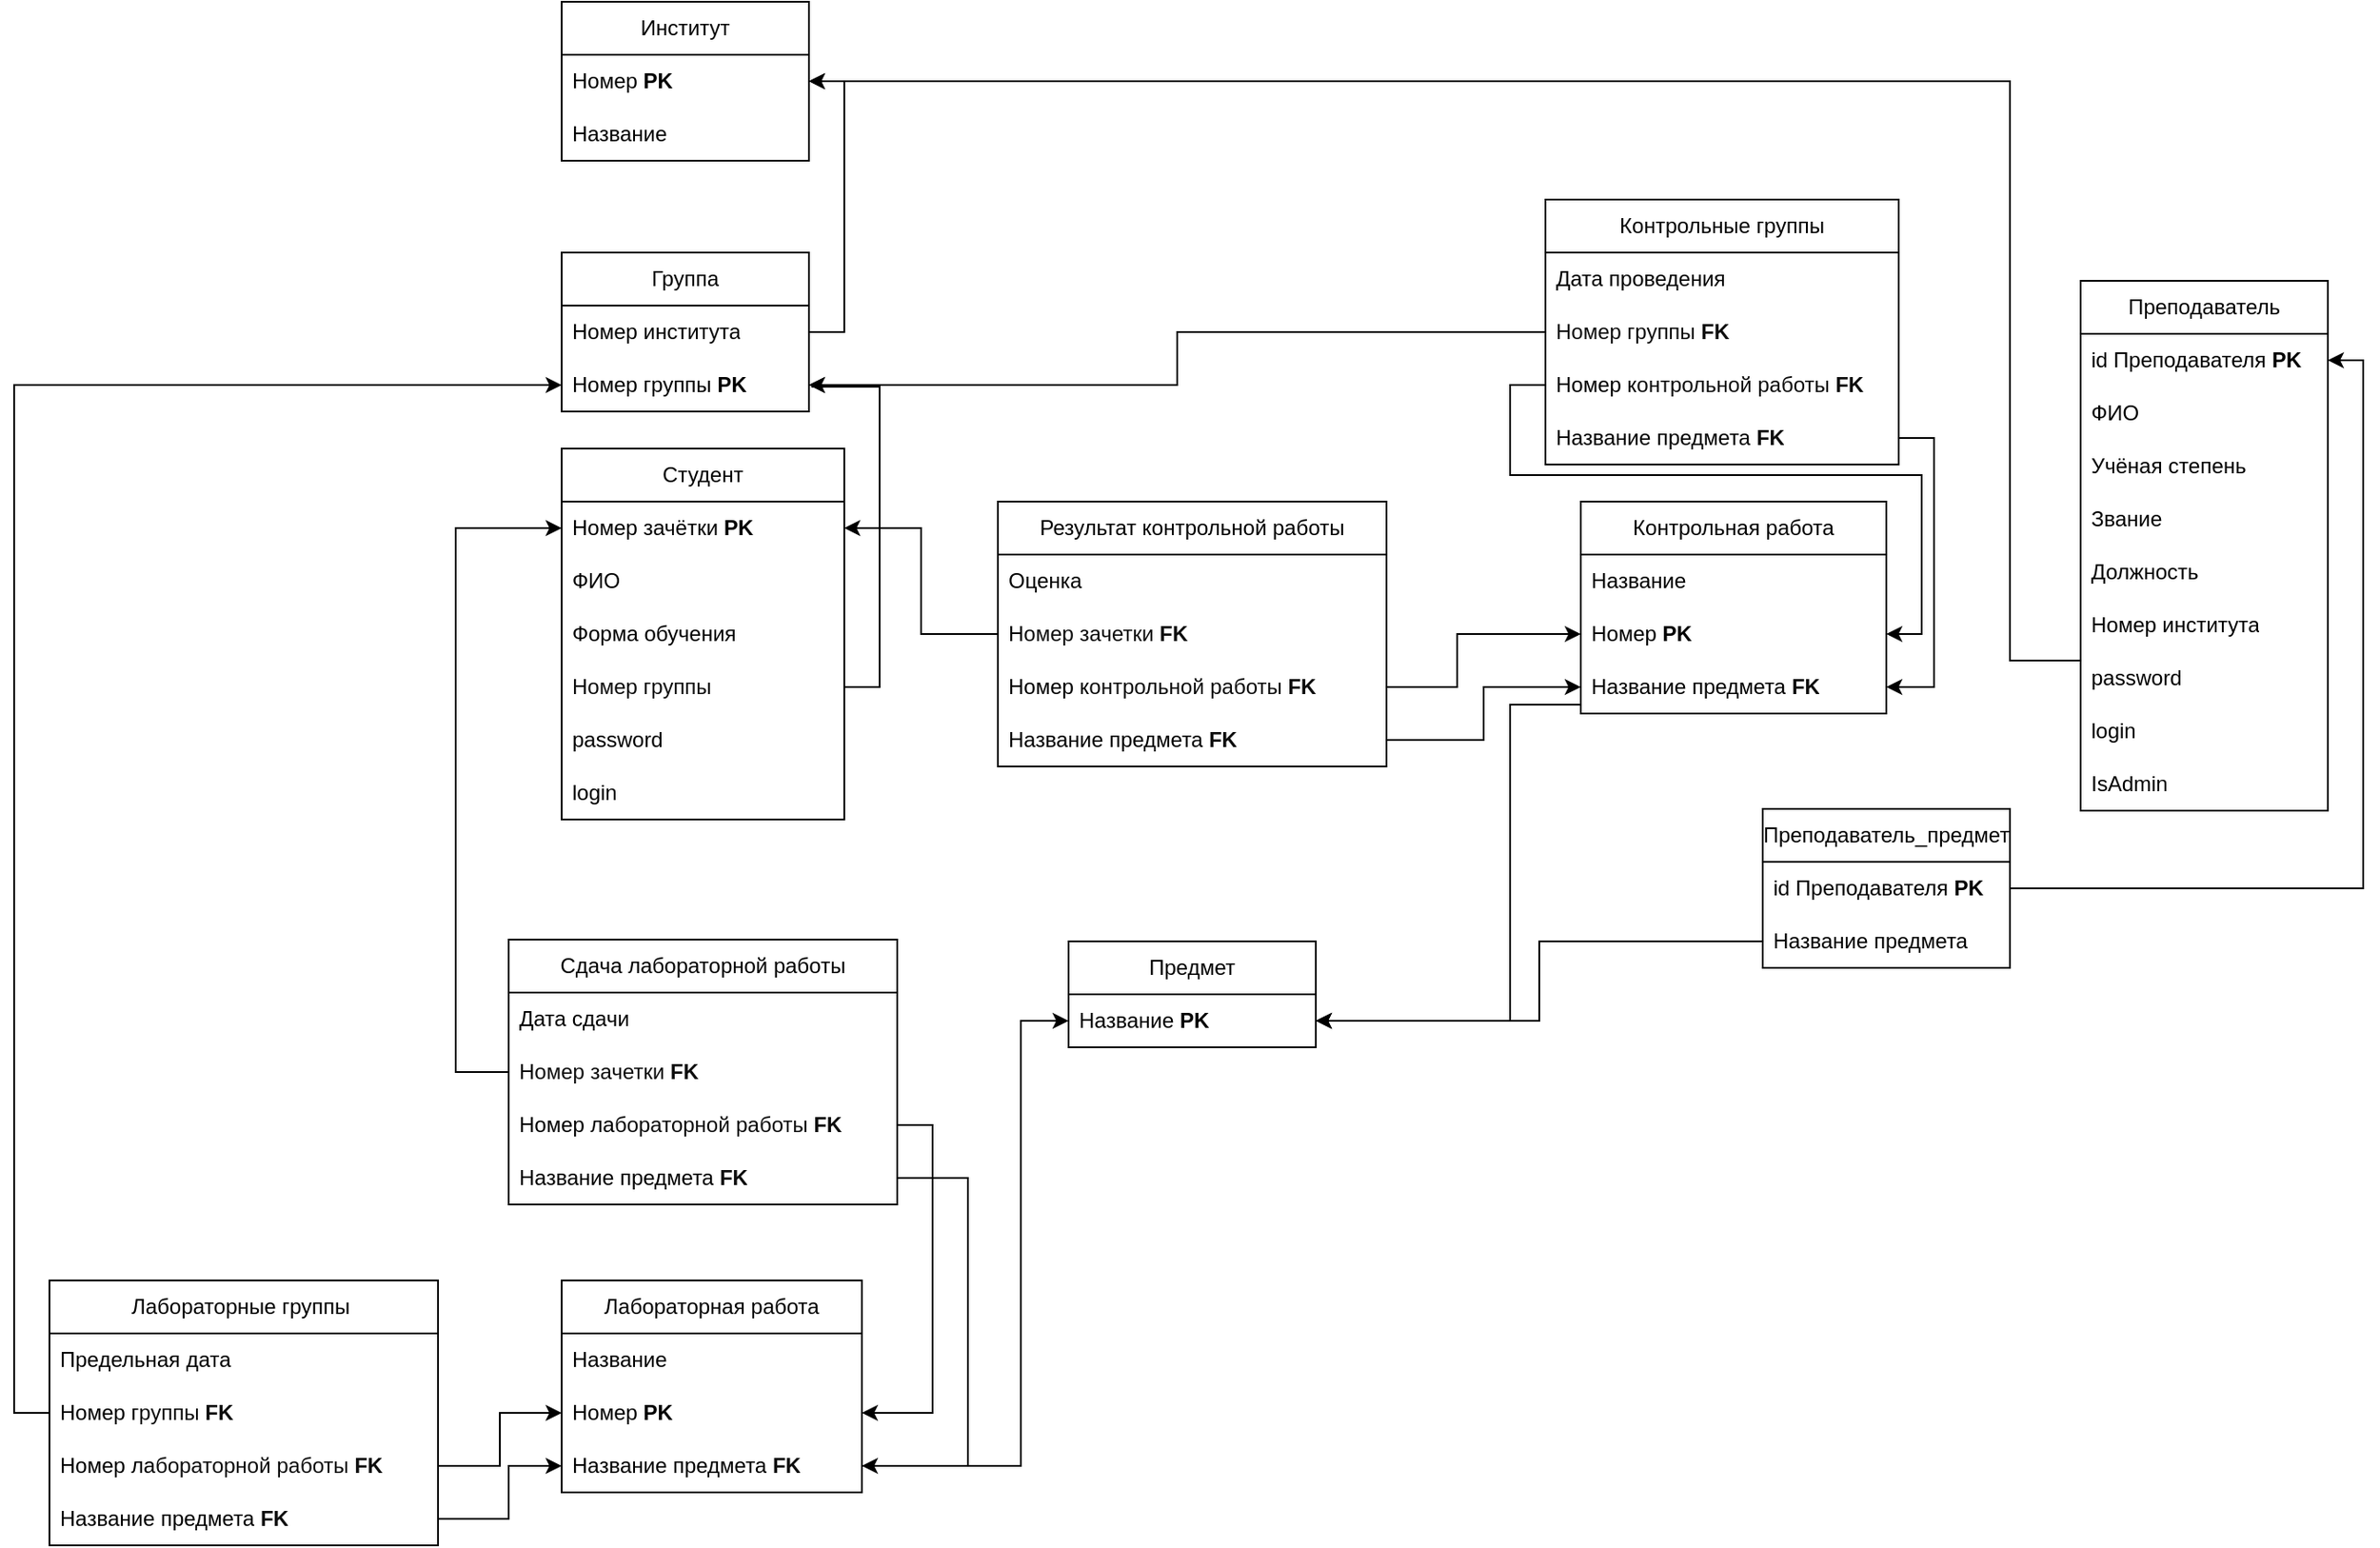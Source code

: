 <mxfile version="25.0.2">
  <diagram id="GAXyunjEeymEw11rQF8H" name="Страница — 2">
    <mxGraphModel dx="-774" dy="1701" grid="1" gridSize="10" guides="1" tooltips="1" connect="1" arrows="1" fold="1" page="1" pageScale="1" pageWidth="827" pageHeight="1169" math="0" shadow="0">
      <root>
        <mxCell id="0" />
        <mxCell id="1" parent="0" />
        <mxCell id="KzJwpIqx6YdJWmPhTOMu-1" value="Институт" style="swimlane;fontStyle=0;childLayout=stackLayout;horizontal=1;startSize=30;horizontalStack=0;resizeParent=1;resizeParentMax=0;resizeLast=0;collapsible=1;marginBottom=0;whiteSpace=wrap;html=1;fontSize=12;fontFamily=Helvetica;" parent="1" vertex="1">
          <mxGeometry x="2620" y="-48" width="140" height="90" as="geometry" />
        </mxCell>
        <mxCell id="KzJwpIqx6YdJWmPhTOMu-2" value="Номер &lt;b&gt;PK&amp;nbsp;&lt;/b&gt;" style="text;strokeColor=none;fillColor=none;align=left;verticalAlign=middle;spacingLeft=4;spacingRight=4;overflow=hidden;points=[[0,0.5],[1,0.5]];portConstraint=eastwest;rotatable=0;whiteSpace=wrap;html=1;fontSize=12;fontFamily=Helvetica;" parent="KzJwpIqx6YdJWmPhTOMu-1" vertex="1">
          <mxGeometry y="30" width="140" height="30" as="geometry" />
        </mxCell>
        <mxCell id="KzJwpIqx6YdJWmPhTOMu-3" value="Название" style="text;strokeColor=none;fillColor=none;align=left;verticalAlign=middle;spacingLeft=4;spacingRight=4;overflow=hidden;points=[[0,0.5],[1,0.5]];portConstraint=eastwest;rotatable=0;whiteSpace=wrap;html=1;fontSize=12;fontFamily=Helvetica;" parent="KzJwpIqx6YdJWmPhTOMu-1" vertex="1">
          <mxGeometry y="60" width="140" height="30" as="geometry" />
        </mxCell>
        <mxCell id="KzJwpIqx6YdJWmPhTOMu-4" value="Студент" style="swimlane;fontStyle=0;childLayout=stackLayout;horizontal=1;startSize=30;horizontalStack=0;resizeParent=1;resizeParentMax=0;resizeLast=0;collapsible=1;marginBottom=0;whiteSpace=wrap;html=1;fontSize=12;fontFamily=Helvetica;" parent="1" vertex="1">
          <mxGeometry x="2620" y="205" width="160" height="210" as="geometry">
            <mxRectangle x="1530" y="700" width="90" height="30" as="alternateBounds" />
          </mxGeometry>
        </mxCell>
        <mxCell id="KzJwpIqx6YdJWmPhTOMu-5" value="Номер зачётки &lt;b&gt;PK&lt;/b&gt;&amp;nbsp;" style="text;strokeColor=none;fillColor=none;align=left;verticalAlign=middle;spacingLeft=4;spacingRight=4;overflow=hidden;points=[[0,0.5],[1,0.5]];portConstraint=eastwest;rotatable=0;whiteSpace=wrap;html=1;fontSize=12;fontFamily=Helvetica;" parent="KzJwpIqx6YdJWmPhTOMu-4" vertex="1">
          <mxGeometry y="30" width="160" height="30" as="geometry" />
        </mxCell>
        <mxCell id="KzJwpIqx6YdJWmPhTOMu-6" value="ФИО" style="text;strokeColor=none;fillColor=none;align=left;verticalAlign=middle;spacingLeft=4;spacingRight=4;overflow=hidden;points=[[0,0.5],[1,0.5]];portConstraint=eastwest;rotatable=0;whiteSpace=wrap;html=1;fontSize=12;fontFamily=Helvetica;" parent="KzJwpIqx6YdJWmPhTOMu-4" vertex="1">
          <mxGeometry y="60" width="160" height="30" as="geometry" />
        </mxCell>
        <mxCell id="KzJwpIqx6YdJWmPhTOMu-8" value="Форма обучения" style="text;strokeColor=none;fillColor=none;align=left;verticalAlign=middle;spacingLeft=4;spacingRight=4;overflow=hidden;points=[[0,0.5],[1,0.5]];portConstraint=eastwest;rotatable=0;whiteSpace=wrap;html=1;fontSize=12;fontFamily=Helvetica;" parent="KzJwpIqx6YdJWmPhTOMu-4" vertex="1">
          <mxGeometry y="90" width="160" height="30" as="geometry" />
        </mxCell>
        <mxCell id="KzJwpIqx6YdJWmPhTOMu-9" value="&lt;span style=&quot;color: rgb(13, 13, 13); font-size: 12px; white-space-collapse: preserve; background-color: rgb(255, 255, 255);&quot;&gt;Номер группы&lt;/span&gt;" style="text;strokeColor=none;fillColor=none;align=left;verticalAlign=middle;spacingLeft=4;spacingRight=4;overflow=hidden;points=[[0,0.5],[1,0.5]];portConstraint=eastwest;rotatable=0;whiteSpace=wrap;html=1;fontSize=12;fontFamily=Helvetica;" parent="KzJwpIqx6YdJWmPhTOMu-4" vertex="1">
          <mxGeometry y="120" width="160" height="30" as="geometry" />
        </mxCell>
        <mxCell id="OPLbASUhd2U2yBrGFp5O-1" value="password" style="text;strokeColor=none;fillColor=none;align=left;verticalAlign=middle;spacingLeft=4;spacingRight=4;overflow=hidden;points=[[0,0.5],[1,0.5]];portConstraint=eastwest;rotatable=0;whiteSpace=wrap;html=1;fontSize=12;fontFamily=Helvetica;" vertex="1" parent="KzJwpIqx6YdJWmPhTOMu-4">
          <mxGeometry y="150" width="160" height="30" as="geometry" />
        </mxCell>
        <mxCell id="OPLbASUhd2U2yBrGFp5O-2" value="login" style="text;strokeColor=none;fillColor=none;align=left;verticalAlign=middle;spacingLeft=4;spacingRight=4;overflow=hidden;points=[[0,0.5],[1,0.5]];portConstraint=eastwest;rotatable=0;whiteSpace=wrap;html=1;fontSize=12;fontFamily=Helvetica;" vertex="1" parent="KzJwpIqx6YdJWmPhTOMu-4">
          <mxGeometry y="180" width="160" height="30" as="geometry" />
        </mxCell>
        <mxCell id="KzJwpIqx6YdJWmPhTOMu-10" value="Предмет" style="swimlane;fontStyle=0;childLayout=stackLayout;horizontal=1;startSize=30;horizontalStack=0;resizeParent=1;resizeParentMax=0;resizeLast=0;collapsible=1;marginBottom=0;whiteSpace=wrap;html=1;fontSize=12;fontFamily=Helvetica;" parent="1" vertex="1">
          <mxGeometry x="2907" y="484" width="140" height="60" as="geometry" />
        </mxCell>
        <mxCell id="KzJwpIqx6YdJWmPhTOMu-11" value="Название &lt;b&gt;PK&lt;/b&gt;" style="text;strokeColor=none;fillColor=none;align=left;verticalAlign=middle;spacingLeft=4;spacingRight=4;overflow=hidden;points=[[0,0.5],[1,0.5]];portConstraint=eastwest;rotatable=0;whiteSpace=wrap;html=1;fontSize=12;fontFamily=Helvetica;" parent="KzJwpIqx6YdJWmPhTOMu-10" vertex="1">
          <mxGeometry y="30" width="140" height="30" as="geometry" />
        </mxCell>
        <mxCell id="KzJwpIqx6YdJWmPhTOMu-12" value="Контрольная работа" style="swimlane;fontStyle=0;childLayout=stackLayout;horizontal=1;startSize=30;horizontalStack=0;resizeParent=1;resizeParentMax=0;resizeLast=0;collapsible=1;marginBottom=0;whiteSpace=wrap;html=1;fontSize=12;fontFamily=Helvetica;" parent="1" vertex="1">
          <mxGeometry x="3197" y="235" width="173" height="120" as="geometry" />
        </mxCell>
        <mxCell id="KzJwpIqx6YdJWmPhTOMu-13" value="Название&amp;nbsp;" style="text;strokeColor=none;fillColor=none;align=left;verticalAlign=middle;spacingLeft=4;spacingRight=4;overflow=hidden;points=[[0,0.5],[1,0.5]];portConstraint=eastwest;rotatable=0;whiteSpace=wrap;html=1;fontSize=12;fontFamily=Helvetica;" parent="KzJwpIqx6YdJWmPhTOMu-12" vertex="1">
          <mxGeometry y="30" width="173" height="30" as="geometry" />
        </mxCell>
        <mxCell id="KzJwpIqx6YdJWmPhTOMu-14" value="Номер &lt;b&gt;PK&lt;/b&gt;" style="text;strokeColor=none;fillColor=none;align=left;verticalAlign=middle;spacingLeft=4;spacingRight=4;overflow=hidden;points=[[0,0.5],[1,0.5]];portConstraint=eastwest;rotatable=0;whiteSpace=wrap;html=1;fontSize=12;fontFamily=Helvetica;" parent="KzJwpIqx6YdJWmPhTOMu-12" vertex="1">
          <mxGeometry y="60" width="173" height="30" as="geometry" />
        </mxCell>
        <mxCell id="KzJwpIqx6YdJWmPhTOMu-15" value="Название предмета&lt;span style=&quot;white-space-collapse: preserve; color: rgb(13, 13, 13); background-color: rgb(255, 255, 255);&quot;&gt; &lt;b&gt;FK&lt;/b&gt;&lt;/span&gt;" style="text;strokeColor=none;fillColor=none;align=left;verticalAlign=middle;spacingLeft=4;spacingRight=4;overflow=hidden;points=[[0,0.5],[1,0.5]];portConstraint=eastwest;rotatable=0;whiteSpace=wrap;html=1;fontSize=12;fontFamily=Helvetica;" parent="KzJwpIqx6YdJWmPhTOMu-12" vertex="1">
          <mxGeometry y="90" width="173" height="30" as="geometry" />
        </mxCell>
        <mxCell id="KzJwpIqx6YdJWmPhTOMu-16" value="Лабораторная работа" style="swimlane;fontStyle=0;childLayout=stackLayout;horizontal=1;startSize=30;horizontalStack=0;resizeParent=1;resizeParentMax=0;resizeLast=0;collapsible=1;marginBottom=0;whiteSpace=wrap;html=1;fontSize=12;fontFamily=Helvetica;" parent="1" vertex="1">
          <mxGeometry x="2620" y="676" width="170" height="120" as="geometry" />
        </mxCell>
        <mxCell id="KzJwpIqx6YdJWmPhTOMu-17" value="Название&amp;nbsp;&amp;nbsp;" style="text;strokeColor=none;fillColor=none;align=left;verticalAlign=middle;spacingLeft=4;spacingRight=4;overflow=hidden;points=[[0,0.5],[1,0.5]];portConstraint=eastwest;rotatable=0;whiteSpace=wrap;html=1;fontSize=12;fontFamily=Helvetica;" parent="KzJwpIqx6YdJWmPhTOMu-16" vertex="1">
          <mxGeometry y="30" width="170" height="30" as="geometry" />
        </mxCell>
        <mxCell id="KzJwpIqx6YdJWmPhTOMu-18" value="Номер &lt;b&gt;PK&lt;/b&gt;" style="text;strokeColor=none;fillColor=none;align=left;verticalAlign=middle;spacingLeft=4;spacingRight=4;overflow=hidden;points=[[0,0.5],[1,0.5]];portConstraint=eastwest;rotatable=0;whiteSpace=wrap;html=1;fontSize=12;fontFamily=Helvetica;" parent="KzJwpIqx6YdJWmPhTOMu-16" vertex="1">
          <mxGeometry y="60" width="170" height="30" as="geometry" />
        </mxCell>
        <mxCell id="KzJwpIqx6YdJWmPhTOMu-19" value="&lt;span style=&quot;font-size: 12px;&quot;&gt;Название предмета&lt;/span&gt;&lt;span style=&quot;color: rgb(13, 13, 13); font-size: 12px; white-space-collapse: preserve; background-color: rgb(255, 255, 255);&quot;&gt; &lt;b&gt;FK&lt;/b&gt;&lt;/span&gt;" style="text;strokeColor=none;fillColor=none;align=left;verticalAlign=middle;spacingLeft=4;spacingRight=4;overflow=hidden;points=[[0,0.5],[1,0.5]];portConstraint=eastwest;rotatable=0;whiteSpace=wrap;html=1;fontSize=12;fontFamily=Helvetica;" parent="KzJwpIqx6YdJWmPhTOMu-16" vertex="1">
          <mxGeometry y="90" width="170" height="30" as="geometry" />
        </mxCell>
        <mxCell id="KzJwpIqx6YdJWmPhTOMu-20" value="Лабораторные группы&amp;nbsp;" style="swimlane;fontStyle=0;childLayout=stackLayout;horizontal=1;startSize=30;horizontalStack=0;resizeParent=1;resizeParentMax=0;resizeLast=0;collapsible=1;marginBottom=0;whiteSpace=wrap;html=1;fontSize=12;fontFamily=Helvetica;" parent="1" vertex="1">
          <mxGeometry x="2330" y="676" width="220" height="150" as="geometry" />
        </mxCell>
        <mxCell id="KzJwpIqx6YdJWmPhTOMu-21" value="Предельная дата&amp;nbsp;" style="text;strokeColor=none;fillColor=none;align=left;verticalAlign=middle;spacingLeft=4;spacingRight=4;overflow=hidden;points=[[0,0.5],[1,0.5]];portConstraint=eastwest;rotatable=0;whiteSpace=wrap;html=1;fontSize=12;fontFamily=Helvetica;" parent="KzJwpIqx6YdJWmPhTOMu-20" vertex="1">
          <mxGeometry y="30" width="220" height="30" as="geometry" />
        </mxCell>
        <mxCell id="KzJwpIqx6YdJWmPhTOMu-22" value="Номер г&lt;span style=&quot;color: rgb(13, 13, 13); font-size: 12px; white-space-collapse: preserve; background-color: rgb(255, 255, 255);&quot;&gt;руппы &lt;b&gt;FK&lt;/b&gt; &lt;/span&gt;" style="text;strokeColor=none;fillColor=none;align=left;verticalAlign=middle;spacingLeft=4;spacingRight=4;overflow=hidden;points=[[0,0.5],[1,0.5]];portConstraint=eastwest;rotatable=0;whiteSpace=wrap;html=1;fontSize=12;fontFamily=Helvetica;" parent="KzJwpIqx6YdJWmPhTOMu-20" vertex="1">
          <mxGeometry y="60" width="220" height="30" as="geometry" />
        </mxCell>
        <mxCell id="KzJwpIqx6YdJWmPhTOMu-23" value="Номер ла&lt;span style=&quot;color: rgb(13, 13, 13); font-size: 12px; white-space-collapse: preserve; background-color: rgb(255, 255, 255);&quot;&gt;бораторной работы &lt;b&gt;FK&lt;/b&gt;&lt;/span&gt;" style="text;strokeColor=none;fillColor=none;align=left;verticalAlign=middle;spacingLeft=4;spacingRight=4;overflow=hidden;points=[[0,0.5],[1,0.5]];portConstraint=eastwest;rotatable=0;whiteSpace=wrap;html=1;fontSize=12;fontFamily=Helvetica;" parent="KzJwpIqx6YdJWmPhTOMu-20" vertex="1">
          <mxGeometry y="90" width="220" height="30" as="geometry" />
        </mxCell>
        <mxCell id="KzJwpIqx6YdJWmPhTOMu-24" value="Название предмета&lt;span style=&quot;white-space-collapse: preserve; color: rgb(13, 13, 13); background-color: rgb(255, 255, 255);&quot;&gt; &lt;b&gt;FK&lt;/b&gt;&lt;/span&gt;" style="text;strokeColor=none;fillColor=none;align=left;verticalAlign=middle;spacingLeft=4;spacingRight=4;overflow=hidden;points=[[0,0.5],[1,0.5]];portConstraint=eastwest;rotatable=0;whiteSpace=wrap;html=1;fontSize=12;fontFamily=Helvetica;" parent="KzJwpIqx6YdJWmPhTOMu-20" vertex="1">
          <mxGeometry y="120" width="220" height="30" as="geometry" />
        </mxCell>
        <mxCell id="KzJwpIqx6YdJWmPhTOMu-25" value="Контрольные группы" style="swimlane;fontStyle=0;childLayout=stackLayout;horizontal=1;startSize=30;horizontalStack=0;resizeParent=1;resizeParentMax=0;resizeLast=0;collapsible=1;marginBottom=0;whiteSpace=wrap;html=1;fontSize=12;fontFamily=Helvetica;" parent="1" vertex="1">
          <mxGeometry x="3177" y="64" width="200" height="150" as="geometry" />
        </mxCell>
        <mxCell id="KzJwpIqx6YdJWmPhTOMu-26" value="Дата проведения&amp;nbsp;" style="text;strokeColor=none;fillColor=none;align=left;verticalAlign=middle;spacingLeft=4;spacingRight=4;overflow=hidden;points=[[0,0.5],[1,0.5]];portConstraint=eastwest;rotatable=0;whiteSpace=wrap;html=1;fontSize=12;fontFamily=Helvetica;" parent="KzJwpIqx6YdJWmPhTOMu-25" vertex="1">
          <mxGeometry y="30" width="200" height="30" as="geometry" />
        </mxCell>
        <mxCell id="KzJwpIqx6YdJWmPhTOMu-27" value="&lt;span style=&quot;color: rgb(13, 13, 13); font-size: 12px; white-space-collapse: preserve; background-color: rgb(255, 255, 255);&quot;&gt;Номер группы &lt;b&gt;FK&lt;/b&gt;&lt;/span&gt;" style="text;strokeColor=none;fillColor=none;align=left;verticalAlign=middle;spacingLeft=4;spacingRight=4;overflow=hidden;points=[[0,0.5],[1,0.5]];portConstraint=eastwest;rotatable=0;whiteSpace=wrap;html=1;fontSize=12;fontFamily=Helvetica;" parent="KzJwpIqx6YdJWmPhTOMu-25" vertex="1">
          <mxGeometry y="60" width="200" height="30" as="geometry" />
        </mxCell>
        <mxCell id="KzJwpIqx6YdJWmPhTOMu-28" value="Номер к&lt;span style=&quot;white-space-collapse: preserve; color: rgb(13, 13, 13); background-color: rgb(255, 255, 255);&quot;&gt;онтрольной работы &lt;b&gt;FK&lt;/b&gt;&lt;/span&gt;" style="text;strokeColor=none;fillColor=none;align=left;verticalAlign=middle;spacingLeft=4;spacingRight=4;overflow=hidden;points=[[0,0.5],[1,0.5]];portConstraint=eastwest;rotatable=0;whiteSpace=wrap;html=1;fontSize=12;fontFamily=Helvetica;" parent="KzJwpIqx6YdJWmPhTOMu-25" vertex="1">
          <mxGeometry y="90" width="200" height="30" as="geometry" />
        </mxCell>
        <mxCell id="KzJwpIqx6YdJWmPhTOMu-29" value="Название предмета&lt;span style=&quot;white-space-collapse: preserve; color: rgb(13, 13, 13); background-color: rgb(255, 255, 255);&quot;&gt; &lt;b&gt;FK&lt;/b&gt;&lt;/span&gt;" style="text;strokeColor=none;fillColor=none;align=left;verticalAlign=middle;spacingLeft=4;spacingRight=4;overflow=hidden;points=[[0,0.5],[1,0.5]];portConstraint=eastwest;rotatable=0;whiteSpace=wrap;html=1;fontSize=12;fontFamily=Helvetica;" parent="KzJwpIqx6YdJWmPhTOMu-25" vertex="1">
          <mxGeometry y="120" width="200" height="30" as="geometry" />
        </mxCell>
        <mxCell id="KzJwpIqx6YdJWmPhTOMu-30" value="Результат контрольной работы" style="swimlane;fontStyle=0;childLayout=stackLayout;horizontal=1;startSize=30;horizontalStack=0;resizeParent=1;resizeParentMax=0;resizeLast=0;collapsible=1;marginBottom=0;whiteSpace=wrap;html=1;fontSize=12;fontFamily=Helvetica;" parent="1" vertex="1">
          <mxGeometry x="2867" y="235" width="220" height="150" as="geometry" />
        </mxCell>
        <mxCell id="KzJwpIqx6YdJWmPhTOMu-31" value="Оценка&amp;nbsp;" style="text;strokeColor=none;fillColor=none;align=left;verticalAlign=middle;spacingLeft=4;spacingRight=4;overflow=hidden;points=[[0,0.5],[1,0.5]];portConstraint=eastwest;rotatable=0;whiteSpace=wrap;html=1;fontSize=12;fontFamily=Helvetica;" parent="KzJwpIqx6YdJWmPhTOMu-30" vertex="1">
          <mxGeometry y="30" width="220" height="30" as="geometry" />
        </mxCell>
        <mxCell id="KzJwpIqx6YdJWmPhTOMu-32" value="Н&lt;font color=&quot;#0d0d0d&quot;&gt;&lt;span style=&quot;white-space-collapse: preserve; background-color: rgb(255, 255, 255);&quot;&gt;омер зачетки &lt;b&gt;FK&lt;/b&gt;&lt;/span&gt;&lt;/font&gt;" style="text;strokeColor=none;fillColor=none;align=left;verticalAlign=middle;spacingLeft=4;spacingRight=4;overflow=hidden;points=[[0,0.5],[1,0.5]];portConstraint=eastwest;rotatable=0;whiteSpace=wrap;html=1;fontSize=12;fontFamily=Helvetica;" parent="KzJwpIqx6YdJWmPhTOMu-30" vertex="1">
          <mxGeometry y="60" width="220" height="30" as="geometry" />
        </mxCell>
        <mxCell id="KzJwpIqx6YdJWmPhTOMu-33" value="&lt;span style=&quot;font-size: 12px;&quot;&gt;Номер к&lt;/span&gt;&lt;span style=&quot;white-space-collapse: preserve; color: rgb(13, 13, 13); font-size: 12px; background-color: rgb(255, 255, 255);&quot;&gt;онтрольной работы &lt;/span&gt;&lt;b style=&quot;color: rgb(13, 13, 13); white-space-collapse: preserve;&quot;&gt;FK&lt;/b&gt;" style="text;strokeColor=none;fillColor=none;align=left;verticalAlign=middle;spacingLeft=4;spacingRight=4;overflow=hidden;points=[[0,0.5],[1,0.5]];portConstraint=eastwest;rotatable=0;whiteSpace=wrap;html=1;fontSize=12;fontFamily=Helvetica;" parent="KzJwpIqx6YdJWmPhTOMu-30" vertex="1">
          <mxGeometry y="90" width="220" height="30" as="geometry" />
        </mxCell>
        <mxCell id="KzJwpIqx6YdJWmPhTOMu-34" value="Название предмета&lt;span style=&quot;white-space-collapse: preserve; color: rgb(13, 13, 13); background-color: rgb(255, 255, 255);&quot;&gt; &lt;/span&gt;&lt;b style=&quot;color: rgb(13, 13, 13); white-space-collapse: preserve;&quot;&gt;FK&lt;/b&gt;" style="text;strokeColor=none;fillColor=none;align=left;verticalAlign=middle;spacingLeft=4;spacingRight=4;overflow=hidden;points=[[0,0.5],[1,0.5]];portConstraint=eastwest;rotatable=0;whiteSpace=wrap;html=1;fontSize=12;fontFamily=Helvetica;" parent="KzJwpIqx6YdJWmPhTOMu-30" vertex="1">
          <mxGeometry y="120" width="220" height="30" as="geometry" />
        </mxCell>
        <mxCell id="KzJwpIqx6YdJWmPhTOMu-35" value="Сдача лабораторной работы" style="swimlane;fontStyle=0;childLayout=stackLayout;horizontal=1;startSize=30;horizontalStack=0;resizeParent=1;resizeParentMax=0;resizeLast=0;collapsible=1;marginBottom=0;whiteSpace=wrap;html=1;fontSize=12;fontFamily=Helvetica;" parent="1" vertex="1">
          <mxGeometry x="2590" y="483" width="220" height="150" as="geometry" />
        </mxCell>
        <mxCell id="KzJwpIqx6YdJWmPhTOMu-36" value="Дата сдачи&amp;nbsp;" style="text;strokeColor=none;fillColor=none;align=left;verticalAlign=middle;spacingLeft=4;spacingRight=4;overflow=hidden;points=[[0,0.5],[1,0.5]];portConstraint=eastwest;rotatable=0;whiteSpace=wrap;html=1;fontSize=12;fontFamily=Helvetica;" parent="KzJwpIqx6YdJWmPhTOMu-35" vertex="1">
          <mxGeometry y="30" width="220" height="30" as="geometry" />
        </mxCell>
        <mxCell id="KzJwpIqx6YdJWmPhTOMu-37" value="Н&lt;font color=&quot;#0d0d0d&quot;&gt;&lt;span style=&quot;white-space-collapse: preserve; background-color: rgb(255, 255, 255);&quot;&gt;омер зачетки &lt;/span&gt;&lt;/font&gt;&lt;b style=&quot;color: rgb(13, 13, 13); white-space-collapse: preserve;&quot;&gt;FK&lt;/b&gt;" style="text;strokeColor=none;fillColor=none;align=left;verticalAlign=middle;spacingLeft=4;spacingRight=4;overflow=hidden;points=[[0,0.5],[1,0.5]];portConstraint=eastwest;rotatable=0;whiteSpace=wrap;html=1;fontSize=12;fontFamily=Helvetica;" parent="KzJwpIqx6YdJWmPhTOMu-35" vertex="1">
          <mxGeometry y="60" width="220" height="30" as="geometry" />
        </mxCell>
        <mxCell id="KzJwpIqx6YdJWmPhTOMu-38" value="Номер ла&lt;span style=&quot;white-space-collapse: preserve; color: rgb(13, 13, 13); font-size: 12px; background-color: rgb(255, 255, 255);&quot;&gt;бораторной работы &lt;/span&gt;&lt;b style=&quot;color: rgb(13, 13, 13); white-space-collapse: preserve;&quot;&gt;FK&lt;/b&gt;" style="text;strokeColor=none;fillColor=none;align=left;verticalAlign=middle;spacingLeft=4;spacingRight=4;overflow=hidden;points=[[0,0.5],[1,0.5]];portConstraint=eastwest;rotatable=0;whiteSpace=wrap;html=1;fontSize=12;fontFamily=Helvetica;" parent="KzJwpIqx6YdJWmPhTOMu-35" vertex="1">
          <mxGeometry y="90" width="220" height="30" as="geometry" />
        </mxCell>
        <mxCell id="KzJwpIqx6YdJWmPhTOMu-39" value="Название предмета&amp;nbsp;&lt;b style=&quot;color: rgb(13, 13, 13); white-space-collapse: preserve;&quot;&gt;FK&lt;/b&gt;" style="text;strokeColor=none;fillColor=none;align=left;verticalAlign=middle;spacingLeft=4;spacingRight=4;overflow=hidden;points=[[0,0.5],[1,0.5]];portConstraint=eastwest;rotatable=0;whiteSpace=wrap;html=1;fontSize=12;fontFamily=Helvetica;" parent="KzJwpIqx6YdJWmPhTOMu-35" vertex="1">
          <mxGeometry y="120" width="220" height="30" as="geometry" />
        </mxCell>
        <mxCell id="KzJwpIqx6YdJWmPhTOMu-40" style="edgeStyle=orthogonalEdgeStyle;rounded=0;orthogonalLoop=1;jettySize=auto;html=1;entryX=1;entryY=0.5;entryDx=0;entryDy=0;endArrow=none;endFill=0;startArrow=classic;startFill=1;exitX=1;exitY=0.5;exitDx=0;exitDy=0;" parent="1" source="KzJwpIqx6YdJWmPhTOMu-43" target="KzJwpIqx6YdJWmPhTOMu-9" edge="1">
          <mxGeometry relative="1" as="geometry">
            <Array as="points">
              <mxPoint x="2762" y="169" />
              <mxPoint x="2800" y="170" />
              <mxPoint x="2800" y="400" />
            </Array>
          </mxGeometry>
        </mxCell>
        <mxCell id="KzJwpIqx6YdJWmPhTOMu-41" value="Группа" style="swimlane;fontStyle=0;childLayout=stackLayout;horizontal=1;startSize=30;horizontalStack=0;resizeParent=1;resizeParentMax=0;resizeLast=0;collapsible=1;marginBottom=0;whiteSpace=wrap;html=1;fontSize=12;fontFamily=Helvetica;" parent="1" vertex="1">
          <mxGeometry x="2620" y="94" width="140" height="90" as="geometry" />
        </mxCell>
        <mxCell id="KzJwpIqx6YdJWmPhTOMu-42" value="Номер института" style="text;strokeColor=none;fillColor=none;align=left;verticalAlign=middle;spacingLeft=4;spacingRight=4;overflow=hidden;points=[[0,0.5],[1,0.5]];portConstraint=eastwest;rotatable=0;whiteSpace=wrap;html=1;fontSize=12;fontFamily=Helvetica;" parent="KzJwpIqx6YdJWmPhTOMu-41" vertex="1">
          <mxGeometry y="30" width="140" height="30" as="geometry" />
        </mxCell>
        <mxCell id="KzJwpIqx6YdJWmPhTOMu-43" value="Номер группы &lt;b&gt;PK&lt;/b&gt;" style="text;strokeColor=none;fillColor=none;align=left;verticalAlign=middle;spacingLeft=4;spacingRight=4;overflow=hidden;points=[[0,0.5],[1,0.5]];portConstraint=eastwest;rotatable=0;whiteSpace=wrap;html=1;fontSize=12;fontFamily=Helvetica;" parent="KzJwpIqx6YdJWmPhTOMu-41" vertex="1">
          <mxGeometry y="60" width="140" height="30" as="geometry" />
        </mxCell>
        <mxCell id="KzJwpIqx6YdJWmPhTOMu-45" style="edgeStyle=orthogonalEdgeStyle;rounded=0;orthogonalLoop=1;jettySize=auto;html=1;entryX=1;entryY=0.5;entryDx=0;entryDy=0;endArrow=none;endFill=0;exitX=1;exitY=0.5;exitDx=0;exitDy=0;startArrow=classic;startFill=1;" parent="1" source="KzJwpIqx6YdJWmPhTOMu-2" target="KzJwpIqx6YdJWmPhTOMu-42" edge="1">
          <mxGeometry relative="1" as="geometry" />
        </mxCell>
        <mxCell id="KzJwpIqx6YdJWmPhTOMu-46" style="edgeStyle=orthogonalEdgeStyle;rounded=0;orthogonalLoop=1;jettySize=auto;html=1;entryX=1;entryY=0.5;entryDx=0;entryDy=0;endArrow=none;endFill=0;startArrow=classic;startFill=1;" parent="1" source="KzJwpIqx6YdJWmPhTOMu-11" target="KzJwpIqx6YdJWmPhTOMu-19" edge="1">
          <mxGeometry relative="1" as="geometry">
            <Array as="points">
              <mxPoint x="2880" y="529" />
              <mxPoint x="2880" y="781" />
            </Array>
          </mxGeometry>
        </mxCell>
        <mxCell id="KzJwpIqx6YdJWmPhTOMu-47" style="edgeStyle=orthogonalEdgeStyle;rounded=0;orthogonalLoop=1;jettySize=auto;html=1;endArrow=none;endFill=0;startArrow=classic;startFill=1;" parent="1" source="KzJwpIqx6YdJWmPhTOMu-11" target="KzJwpIqx6YdJWmPhTOMu-15" edge="1">
          <mxGeometry relative="1" as="geometry">
            <Array as="points">
              <mxPoint x="3157" y="529" />
              <mxPoint x="3157" y="350" />
            </Array>
          </mxGeometry>
        </mxCell>
        <mxCell id="KzJwpIqx6YdJWmPhTOMu-48" style="edgeStyle=orthogonalEdgeStyle;rounded=0;orthogonalLoop=1;jettySize=auto;html=1;entryX=1;entryY=0.5;entryDx=0;entryDy=0;endArrow=classic;endFill=1;startArrow=none;startFill=0;exitX=1;exitY=0.5;exitDx=0;exitDy=0;" parent="1" source="KzJwpIqx6YdJWmPhTOMu-38" target="KzJwpIqx6YdJWmPhTOMu-18" edge="1">
          <mxGeometry relative="1" as="geometry" />
        </mxCell>
        <mxCell id="KzJwpIqx6YdJWmPhTOMu-49" style="edgeStyle=orthogonalEdgeStyle;rounded=0;orthogonalLoop=1;jettySize=auto;html=1;entryX=0;entryY=0.5;entryDx=0;entryDy=0;startArrow=none;startFill=0;endArrow=classic;endFill=1;" parent="1" source="KzJwpIqx6YdJWmPhTOMu-33" target="KzJwpIqx6YdJWmPhTOMu-14" edge="1">
          <mxGeometry relative="1" as="geometry">
            <Array as="points">
              <mxPoint x="3127" y="340" />
              <mxPoint x="3127" y="310" />
            </Array>
          </mxGeometry>
        </mxCell>
        <mxCell id="KzJwpIqx6YdJWmPhTOMu-50" style="edgeStyle=orthogonalEdgeStyle;rounded=0;orthogonalLoop=1;jettySize=auto;html=1;entryX=0;entryY=0.5;entryDx=0;entryDy=0;startArrow=none;startFill=0;endArrow=classic;endFill=1;" parent="1" source="KzJwpIqx6YdJWmPhTOMu-23" target="KzJwpIqx6YdJWmPhTOMu-18" edge="1">
          <mxGeometry relative="1" as="geometry" />
        </mxCell>
        <mxCell id="KzJwpIqx6YdJWmPhTOMu-51" style="edgeStyle=orthogonalEdgeStyle;rounded=0;orthogonalLoop=1;jettySize=auto;html=1;entryX=1;entryY=0.5;entryDx=0;entryDy=0;startArrow=none;startFill=0;endArrow=classic;endFill=1;" parent="1" source="KzJwpIqx6YdJWmPhTOMu-28" target="KzJwpIqx6YdJWmPhTOMu-14" edge="1">
          <mxGeometry relative="1" as="geometry">
            <Array as="points">
              <mxPoint x="3157" y="169" />
              <mxPoint x="3157" y="220" />
              <mxPoint x="3390" y="220" />
              <mxPoint x="3390" y="310" />
            </Array>
          </mxGeometry>
        </mxCell>
        <mxCell id="KzJwpIqx6YdJWmPhTOMu-52" style="edgeStyle=orthogonalEdgeStyle;rounded=0;orthogonalLoop=1;jettySize=auto;html=1;entryX=0;entryY=0.5;entryDx=0;entryDy=0;endArrow=none;endFill=0;startArrow=classic;startFill=1;exitX=0;exitY=0.5;exitDx=0;exitDy=0;" parent="1" source="KzJwpIqx6YdJWmPhTOMu-5" target="KzJwpIqx6YdJWmPhTOMu-37" edge="1">
          <mxGeometry relative="1" as="geometry">
            <Array as="points">
              <mxPoint x="2560" y="250" />
              <mxPoint x="2560" y="558" />
            </Array>
          </mxGeometry>
        </mxCell>
        <mxCell id="KzJwpIqx6YdJWmPhTOMu-53" style="edgeStyle=orthogonalEdgeStyle;rounded=0;orthogonalLoop=1;jettySize=auto;html=1;endArrow=none;endFill=0;startArrow=classic;startFill=1;" parent="1" source="KzJwpIqx6YdJWmPhTOMu-5" target="KzJwpIqx6YdJWmPhTOMu-32" edge="1">
          <mxGeometry relative="1" as="geometry" />
        </mxCell>
        <mxCell id="KzJwpIqx6YdJWmPhTOMu-54" style="edgeStyle=orthogonalEdgeStyle;rounded=0;orthogonalLoop=1;jettySize=auto;html=1;entryX=0;entryY=0.5;entryDx=0;entryDy=0;endArrow=none;endFill=0;startArrow=classic;startFill=1;exitX=0;exitY=0.5;exitDx=0;exitDy=0;" parent="1" source="KzJwpIqx6YdJWmPhTOMu-43" target="KzJwpIqx6YdJWmPhTOMu-22" edge="1">
          <mxGeometry relative="1" as="geometry" />
        </mxCell>
        <mxCell id="KzJwpIqx6YdJWmPhTOMu-55" style="edgeStyle=orthogonalEdgeStyle;rounded=0;orthogonalLoop=1;jettySize=auto;html=1;endArrow=classic;endFill=1;startArrow=none;startFill=0;exitX=0;exitY=0.5;exitDx=0;exitDy=0;entryX=1;entryY=0.5;entryDx=0;entryDy=0;" parent="1" source="KzJwpIqx6YdJWmPhTOMu-27" target="KzJwpIqx6YdJWmPhTOMu-43" edge="1">
          <mxGeometry relative="1" as="geometry">
            <mxPoint x="2820" y="150" as="sourcePoint" />
            <mxPoint x="2880" y="110" as="targetPoint" />
          </mxGeometry>
        </mxCell>
        <mxCell id="KzJwpIqx6YdJWmPhTOMu-56" style="edgeStyle=orthogonalEdgeStyle;rounded=0;orthogonalLoop=1;jettySize=auto;html=1;entryX=1;entryY=0.5;entryDx=0;entryDy=0;startArrow=none;startFill=0;endArrow=classic;endFill=1;" parent="1" source="KzJwpIqx6YdJWmPhTOMu-29" target="KzJwpIqx6YdJWmPhTOMu-15" edge="1">
          <mxGeometry relative="1" as="geometry" />
        </mxCell>
        <mxCell id="KzJwpIqx6YdJWmPhTOMu-57" style="edgeStyle=orthogonalEdgeStyle;rounded=0;orthogonalLoop=1;jettySize=auto;html=1;exitX=0;exitY=0.5;exitDx=0;exitDy=0;entryX=1;entryY=0.5;entryDx=0;entryDy=0;endArrow=none;endFill=0;startArrow=classic;startFill=1;" parent="1" source="KzJwpIqx6YdJWmPhTOMu-15" target="KzJwpIqx6YdJWmPhTOMu-34" edge="1">
          <mxGeometry relative="1" as="geometry">
            <Array as="points">
              <mxPoint x="3142" y="340" />
              <mxPoint x="3142" y="370" />
            </Array>
          </mxGeometry>
        </mxCell>
        <mxCell id="KzJwpIqx6YdJWmPhTOMu-59" style="edgeStyle=orthogonalEdgeStyle;rounded=0;orthogonalLoop=1;jettySize=auto;html=1;entryX=0;entryY=0.5;entryDx=0;entryDy=0;" parent="1" source="KzJwpIqx6YdJWmPhTOMu-24" target="KzJwpIqx6YdJWmPhTOMu-19" edge="1">
          <mxGeometry relative="1" as="geometry">
            <Array as="points">
              <mxPoint x="2590" y="811" />
              <mxPoint x="2590" y="781" />
            </Array>
          </mxGeometry>
        </mxCell>
        <mxCell id="KzJwpIqx6YdJWmPhTOMu-60" style="edgeStyle=orthogonalEdgeStyle;rounded=0;orthogonalLoop=1;jettySize=auto;html=1;entryX=1;entryY=0.5;entryDx=0;entryDy=0;" parent="1" source="KzJwpIqx6YdJWmPhTOMu-39" target="KzJwpIqx6YdJWmPhTOMu-19" edge="1">
          <mxGeometry relative="1" as="geometry">
            <Array as="points">
              <mxPoint x="2850" y="618" />
              <mxPoint x="2850" y="781" />
            </Array>
          </mxGeometry>
        </mxCell>
        <mxCell id="x8CVflEM1m-4EhKVPgCM-1" value="Преподаватель " style="swimlane;fontStyle=0;childLayout=stackLayout;horizontal=1;startSize=30;horizontalStack=0;resizeParent=1;resizeParentMax=0;resizeLast=0;collapsible=1;marginBottom=0;whiteSpace=wrap;html=1;" parent="1" vertex="1">
          <mxGeometry x="3480" y="110" width="140" height="300" as="geometry" />
        </mxCell>
        <mxCell id="x8CVflEM1m-4EhKVPgCM-3" value="id&amp;nbsp;Преподавателя &lt;b&gt;PK&lt;/b&gt;" style="text;strokeColor=none;fillColor=none;align=left;verticalAlign=middle;spacingLeft=4;spacingRight=4;overflow=hidden;points=[[0,0.5],[1,0.5]];portConstraint=eastwest;rotatable=0;whiteSpace=wrap;html=1;" parent="x8CVflEM1m-4EhKVPgCM-1" vertex="1">
          <mxGeometry y="30" width="140" height="30" as="geometry" />
        </mxCell>
        <mxCell id="x8CVflEM1m-4EhKVPgCM-4" value="ФИО" style="text;strokeColor=none;fillColor=none;align=left;verticalAlign=middle;spacingLeft=4;spacingRight=4;overflow=hidden;points=[[0,0.5],[1,0.5]];portConstraint=eastwest;rotatable=0;whiteSpace=wrap;html=1;" parent="x8CVflEM1m-4EhKVPgCM-1" vertex="1">
          <mxGeometry y="60" width="140" height="30" as="geometry" />
        </mxCell>
        <mxCell id="x8CVflEM1m-4EhKVPgCM-5" value="Учёная степень" style="text;strokeColor=none;fillColor=none;align=left;verticalAlign=middle;spacingLeft=4;spacingRight=4;overflow=hidden;points=[[0,0.5],[1,0.5]];portConstraint=eastwest;rotatable=0;whiteSpace=wrap;html=1;" parent="x8CVflEM1m-4EhKVPgCM-1" vertex="1">
          <mxGeometry y="90" width="140" height="30" as="geometry" />
        </mxCell>
        <mxCell id="x8CVflEM1m-4EhKVPgCM-6" value="Звание" style="text;strokeColor=none;fillColor=none;align=left;verticalAlign=middle;spacingLeft=4;spacingRight=4;overflow=hidden;points=[[0,0.5],[1,0.5]];portConstraint=eastwest;rotatable=0;whiteSpace=wrap;html=1;" parent="x8CVflEM1m-4EhKVPgCM-1" vertex="1">
          <mxGeometry y="120" width="140" height="30" as="geometry" />
        </mxCell>
        <mxCell id="x8CVflEM1m-4EhKVPgCM-7" value="Должность" style="text;strokeColor=none;fillColor=none;align=left;verticalAlign=middle;spacingLeft=4;spacingRight=4;overflow=hidden;points=[[0,0.5],[1,0.5]];portConstraint=eastwest;rotatable=0;whiteSpace=wrap;html=1;" parent="x8CVflEM1m-4EhKVPgCM-1" vertex="1">
          <mxGeometry y="150" width="140" height="30" as="geometry" />
        </mxCell>
        <mxCell id="yBy2vdBtTxHUX4wZBcTo-1" value="Номер института" style="text;strokeColor=none;fillColor=none;align=left;verticalAlign=middle;spacingLeft=4;spacingRight=4;overflow=hidden;points=[[0,0.5],[1,0.5]];portConstraint=eastwest;rotatable=0;whiteSpace=wrap;html=1;" parent="x8CVflEM1m-4EhKVPgCM-1" vertex="1">
          <mxGeometry y="180" width="140" height="30" as="geometry" />
        </mxCell>
        <mxCell id="OPLbASUhd2U2yBrGFp5O-3" value="password" style="text;strokeColor=none;fillColor=none;align=left;verticalAlign=middle;spacingLeft=4;spacingRight=4;overflow=hidden;points=[[0,0.5],[1,0.5]];portConstraint=eastwest;rotatable=0;whiteSpace=wrap;html=1;" vertex="1" parent="x8CVflEM1m-4EhKVPgCM-1">
          <mxGeometry y="210" width="140" height="30" as="geometry" />
        </mxCell>
        <mxCell id="OPLbASUhd2U2yBrGFp5O-4" value="login" style="text;strokeColor=none;fillColor=none;align=left;verticalAlign=middle;spacingLeft=4;spacingRight=4;overflow=hidden;points=[[0,0.5],[1,0.5]];portConstraint=eastwest;rotatable=0;whiteSpace=wrap;html=1;" vertex="1" parent="x8CVflEM1m-4EhKVPgCM-1">
          <mxGeometry y="240" width="140" height="30" as="geometry" />
        </mxCell>
        <mxCell id="OPLbASUhd2U2yBrGFp5O-5" value="IsAdmin" style="text;strokeColor=none;fillColor=none;align=left;verticalAlign=middle;spacingLeft=4;spacingRight=4;overflow=hidden;points=[[0,0.5],[1,0.5]];portConstraint=eastwest;rotatable=0;whiteSpace=wrap;html=1;" vertex="1" parent="x8CVflEM1m-4EhKVPgCM-1">
          <mxGeometry y="270" width="140" height="30" as="geometry" />
        </mxCell>
        <mxCell id="yBy2vdBtTxHUX4wZBcTo-2" style="edgeStyle=orthogonalEdgeStyle;rounded=0;orthogonalLoop=1;jettySize=auto;html=1;entryX=0;entryY=0.5;entryDx=0;entryDy=0;endArrow=none;endFill=0;exitX=1;exitY=0.5;exitDx=0;exitDy=0;startArrow=classic;startFill=1;" parent="1" source="KzJwpIqx6YdJWmPhTOMu-2" target="yBy2vdBtTxHUX4wZBcTo-1" edge="1">
          <mxGeometry relative="1" as="geometry">
            <mxPoint x="2907" y="-48" as="sourcePoint" />
            <mxPoint x="2907" y="94" as="targetPoint" />
            <Array as="points">
              <mxPoint x="3440" y="-3" />
              <mxPoint x="3440" y="325" />
            </Array>
          </mxGeometry>
        </mxCell>
        <mxCell id="DswcHY2cxsNjh2AhH8zP-1" value="Преподаватель_предмет" style="swimlane;fontStyle=0;childLayout=stackLayout;horizontal=1;startSize=30;horizontalStack=0;resizeParent=1;resizeParentMax=0;resizeLast=0;collapsible=1;marginBottom=0;whiteSpace=wrap;html=1;" parent="1" vertex="1">
          <mxGeometry x="3300" y="409" width="140" height="90" as="geometry" />
        </mxCell>
        <mxCell id="DswcHY2cxsNjh2AhH8zP-2" value="id&amp;nbsp;Преподавателя &lt;b&gt;PK&lt;/b&gt;" style="text;strokeColor=none;fillColor=none;align=left;verticalAlign=middle;spacingLeft=4;spacingRight=4;overflow=hidden;points=[[0,0.5],[1,0.5]];portConstraint=eastwest;rotatable=0;whiteSpace=wrap;html=1;" parent="DswcHY2cxsNjh2AhH8zP-1" vertex="1">
          <mxGeometry y="30" width="140" height="30" as="geometry" />
        </mxCell>
        <mxCell id="scuUPuLqcMYGV1zcPx5J-1" value="&lt;span style=&quot;text-align: center;&quot;&gt;Название предмета&lt;/span&gt;" style="text;strokeColor=none;fillColor=none;align=left;verticalAlign=middle;spacingLeft=4;spacingRight=4;overflow=hidden;points=[[0,0.5],[1,0.5]];portConstraint=eastwest;rotatable=0;whiteSpace=wrap;html=1;" parent="DswcHY2cxsNjh2AhH8zP-1" vertex="1">
          <mxGeometry y="60" width="140" height="30" as="geometry" />
        </mxCell>
        <mxCell id="scuUPuLqcMYGV1zcPx5J-2" style="edgeStyle=orthogonalEdgeStyle;rounded=0;orthogonalLoop=1;jettySize=auto;html=1;entryX=1;entryY=0.5;entryDx=0;entryDy=0;" parent="1" source="scuUPuLqcMYGV1zcPx5J-1" target="KzJwpIqx6YdJWmPhTOMu-11" edge="1">
          <mxGeometry relative="1" as="geometry" />
        </mxCell>
        <mxCell id="ctH9RMWBcYUXXRhzWBEx-2" style="edgeStyle=orthogonalEdgeStyle;rounded=0;orthogonalLoop=1;jettySize=auto;html=1;entryX=1;entryY=0.5;entryDx=0;entryDy=0;" parent="1" source="DswcHY2cxsNjh2AhH8zP-2" target="x8CVflEM1m-4EhKVPgCM-3" edge="1">
          <mxGeometry relative="1" as="geometry" />
        </mxCell>
      </root>
    </mxGraphModel>
  </diagram>
</mxfile>
